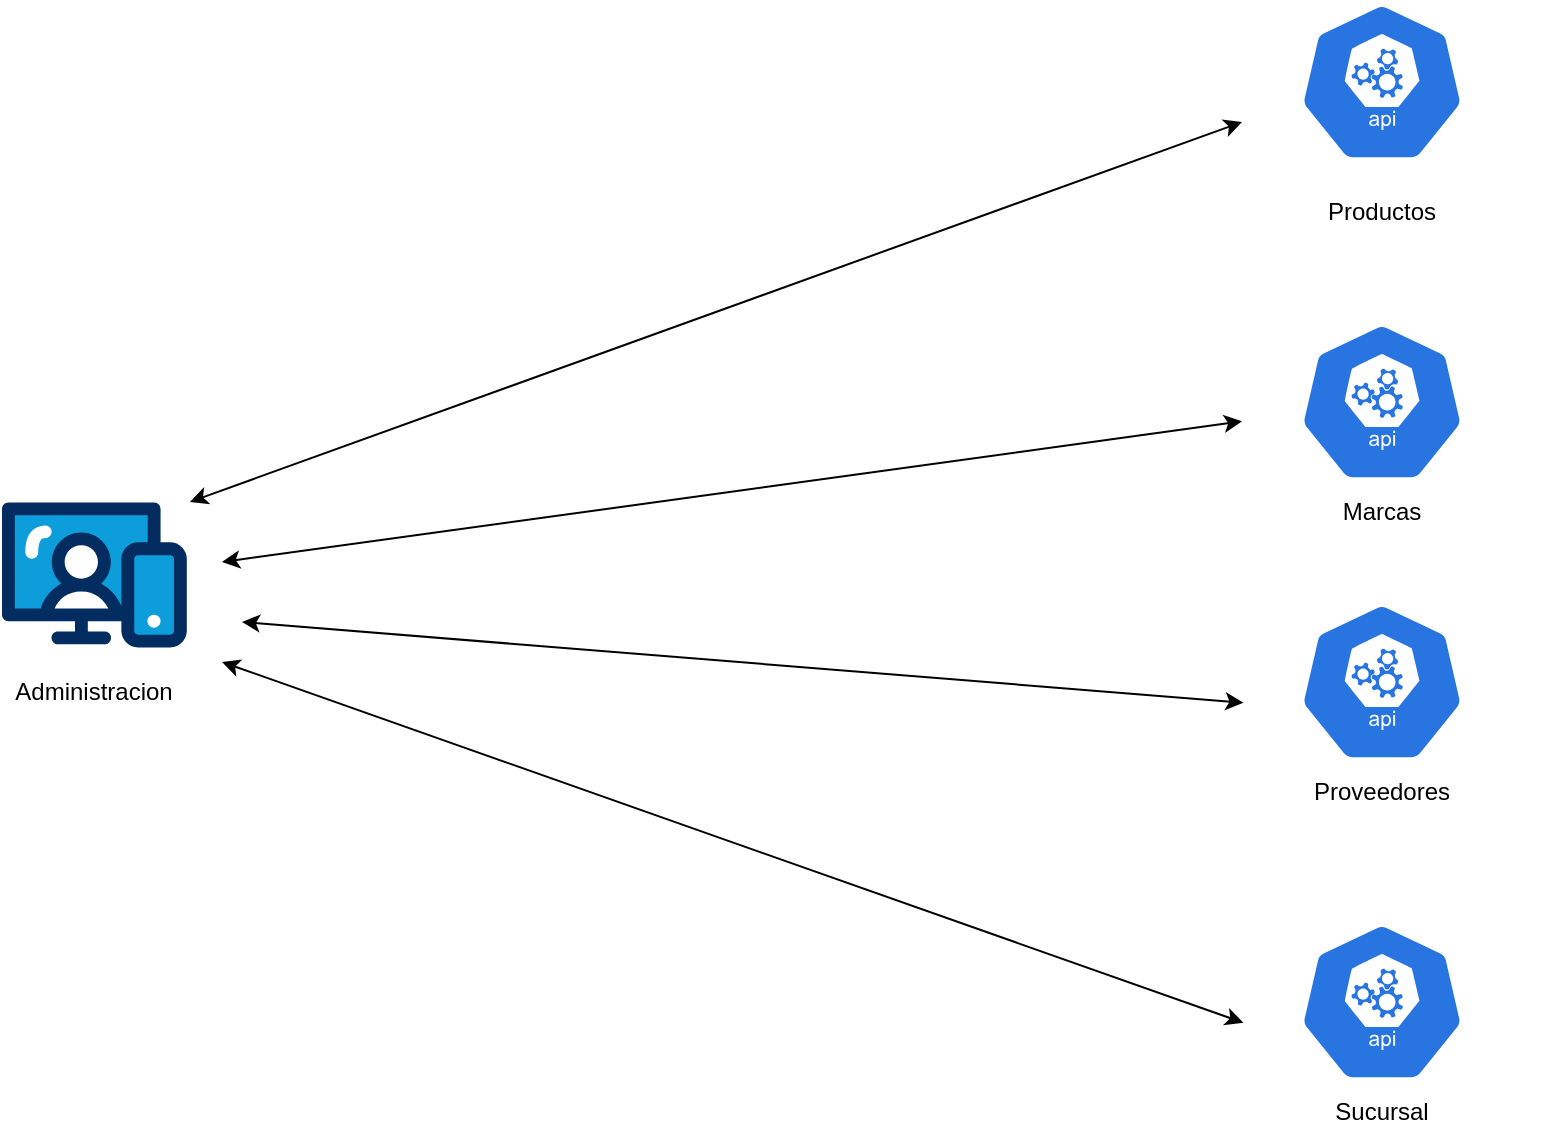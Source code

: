 <mxfile version="22.0.6" type="device">
  <diagram name="Page-1" id="zXew3Vii30WxWKLZ7IYh">
    <mxGraphModel dx="1134" dy="1037" grid="1" gridSize="10" guides="1" tooltips="1" connect="1" arrows="1" fold="1" page="1" pageScale="1" pageWidth="850" pageHeight="1100" math="0" shadow="0">
      <root>
        <mxCell id="0" />
        <mxCell id="1" parent="0" />
        <mxCell id="hkACoKRm0wRK34MTO_R9-10" value="" style="verticalLabelPosition=bottom;aspect=fixed;html=1;shape=mxgraph.salesforce.web;" vertex="1" parent="1">
          <mxGeometry x="10" y="300" width="92.41" height="73" as="geometry" />
        </mxCell>
        <mxCell id="hkACoKRm0wRK34MTO_R9-14" value="" style="group" vertex="1" connectable="0" parent="1">
          <mxGeometry x="630" y="50" width="140" height="120" as="geometry" />
        </mxCell>
        <mxCell id="hkACoKRm0wRK34MTO_R9-9" value="" style="sketch=0;html=1;dashed=0;whitespace=wrap;fillColor=#2875E2;strokeColor=#ffffff;points=[[0.005,0.63,0],[0.1,0.2,0],[0.9,0.2,0],[0.5,0,0],[0.995,0.63,0],[0.72,0.99,0],[0.5,1,0],[0.28,0.99,0]];verticalLabelPosition=bottom;align=center;verticalAlign=top;shape=mxgraph.kubernetes.icon;prIcon=api" vertex="1" parent="hkACoKRm0wRK34MTO_R9-14">
          <mxGeometry width="140" height="80" as="geometry" />
        </mxCell>
        <mxCell id="hkACoKRm0wRK34MTO_R9-11" value="Productos" style="text;html=1;strokeColor=none;fillColor=none;align=center;verticalAlign=middle;whiteSpace=wrap;rounded=0;" vertex="1" parent="hkACoKRm0wRK34MTO_R9-14">
          <mxGeometry x="40" y="90" width="60" height="30" as="geometry" />
        </mxCell>
        <mxCell id="hkACoKRm0wRK34MTO_R9-18" value="" style="group" vertex="1" connectable="0" parent="1">
          <mxGeometry x="640" y="230" width="140" height="120" as="geometry" />
        </mxCell>
        <mxCell id="hkACoKRm0wRK34MTO_R9-16" value="" style="sketch=0;html=1;dashed=0;whitespace=wrap;fillColor=#2875E2;strokeColor=#ffffff;points=[[0.005,0.63,0],[0.1,0.2,0],[0.9,0.2,0],[0.5,0,0],[0.995,0.63,0],[0.72,0.99,0],[0.5,1,0],[0.28,0.99,0]];verticalLabelPosition=bottom;align=center;verticalAlign=top;shape=mxgraph.kubernetes.icon;prIcon=api" vertex="1" parent="hkACoKRm0wRK34MTO_R9-18">
          <mxGeometry x="-10" y="-20" width="140" height="80" as="geometry" />
        </mxCell>
        <mxCell id="hkACoKRm0wRK34MTO_R9-17" value="Marcas" style="text;html=1;strokeColor=none;fillColor=none;align=center;verticalAlign=middle;whiteSpace=wrap;rounded=0;" vertex="1" parent="hkACoKRm0wRK34MTO_R9-18">
          <mxGeometry x="30" y="60" width="60" height="30" as="geometry" />
        </mxCell>
        <mxCell id="hkACoKRm0wRK34MTO_R9-20" value="" style="sketch=0;html=1;dashed=0;whitespace=wrap;fillColor=#2875E2;strokeColor=#ffffff;points=[[0.005,0.63,0],[0.1,0.2,0],[0.9,0.2,0],[0.5,0,0],[0.995,0.63,0],[0.72,0.99,0],[0.5,1,0],[0.28,0.99,0]];verticalLabelPosition=bottom;align=center;verticalAlign=top;shape=mxgraph.kubernetes.icon;prIcon=api" vertex="1" parent="1">
          <mxGeometry x="630" y="350" width="140" height="80" as="geometry" />
        </mxCell>
        <mxCell id="hkACoKRm0wRK34MTO_R9-21" value="Proveedores" style="text;html=1;strokeColor=none;fillColor=none;align=center;verticalAlign=middle;whiteSpace=wrap;rounded=0;" vertex="1" parent="1">
          <mxGeometry x="670" y="430" width="60" height="30" as="geometry" />
        </mxCell>
        <mxCell id="hkACoKRm0wRK34MTO_R9-22" value="" style="sketch=0;html=1;dashed=0;whitespace=wrap;fillColor=#2875E2;strokeColor=#ffffff;points=[[0.005,0.63,0],[0.1,0.2,0],[0.9,0.2,0],[0.5,0,0],[0.995,0.63,0],[0.72,0.99,0],[0.5,1,0],[0.28,0.99,0]];verticalLabelPosition=bottom;align=center;verticalAlign=top;shape=mxgraph.kubernetes.icon;prIcon=api" vertex="1" parent="1">
          <mxGeometry x="630" y="510" width="140" height="80" as="geometry" />
        </mxCell>
        <mxCell id="hkACoKRm0wRK34MTO_R9-23" value="Sucursal" style="text;html=1;strokeColor=none;fillColor=none;align=center;verticalAlign=middle;whiteSpace=wrap;rounded=0;" vertex="1" parent="1">
          <mxGeometry x="670" y="590" width="60" height="30" as="geometry" />
        </mxCell>
        <mxCell id="hkACoKRm0wRK34MTO_R9-28" value="" style="endArrow=classic;startArrow=classic;html=1;rounded=0;exitX=1.017;exitY=-0.004;exitDx=0;exitDy=0;exitPerimeter=0;" edge="1" parent="1" source="hkACoKRm0wRK34MTO_R9-10">
          <mxGeometry width="50" height="50" relative="1" as="geometry">
            <mxPoint x="400" y="390" as="sourcePoint" />
            <mxPoint x="630" y="110" as="targetPoint" />
          </mxGeometry>
        </mxCell>
        <mxCell id="hkACoKRm0wRK34MTO_R9-29" value="" style="endArrow=classic;startArrow=classic;html=1;rounded=0;" edge="1" parent="1" target="hkACoKRm0wRK34MTO_R9-16">
          <mxGeometry width="50" height="50" relative="1" as="geometry">
            <mxPoint x="120" y="330" as="sourcePoint" />
            <mxPoint x="660" y="260" as="targetPoint" />
          </mxGeometry>
        </mxCell>
        <mxCell id="hkACoKRm0wRK34MTO_R9-30" value="" style="endArrow=classic;startArrow=classic;html=1;rounded=0;entryX=0.005;entryY=0.63;entryDx=0;entryDy=0;entryPerimeter=0;" edge="1" parent="1" target="hkACoKRm0wRK34MTO_R9-20">
          <mxGeometry width="50" height="50" relative="1" as="geometry">
            <mxPoint x="130" y="360" as="sourcePoint" />
            <mxPoint x="646" y="190" as="targetPoint" />
          </mxGeometry>
        </mxCell>
        <mxCell id="hkACoKRm0wRK34MTO_R9-31" value="" style="endArrow=classic;startArrow=classic;html=1;rounded=0;entryX=0.005;entryY=0.63;entryDx=0;entryDy=0;entryPerimeter=0;" edge="1" parent="1" target="hkACoKRm0wRK34MTO_R9-22">
          <mxGeometry width="50" height="50" relative="1" as="geometry">
            <mxPoint x="120" y="380" as="sourcePoint" />
            <mxPoint x="576" y="360" as="targetPoint" />
          </mxGeometry>
        </mxCell>
        <mxCell id="hkACoKRm0wRK34MTO_R9-32" value="Administracion" style="text;html=1;strokeColor=none;fillColor=none;align=center;verticalAlign=middle;whiteSpace=wrap;rounded=0;" vertex="1" parent="1">
          <mxGeometry x="26.2" y="380" width="60" height="30" as="geometry" />
        </mxCell>
      </root>
    </mxGraphModel>
  </diagram>
</mxfile>
